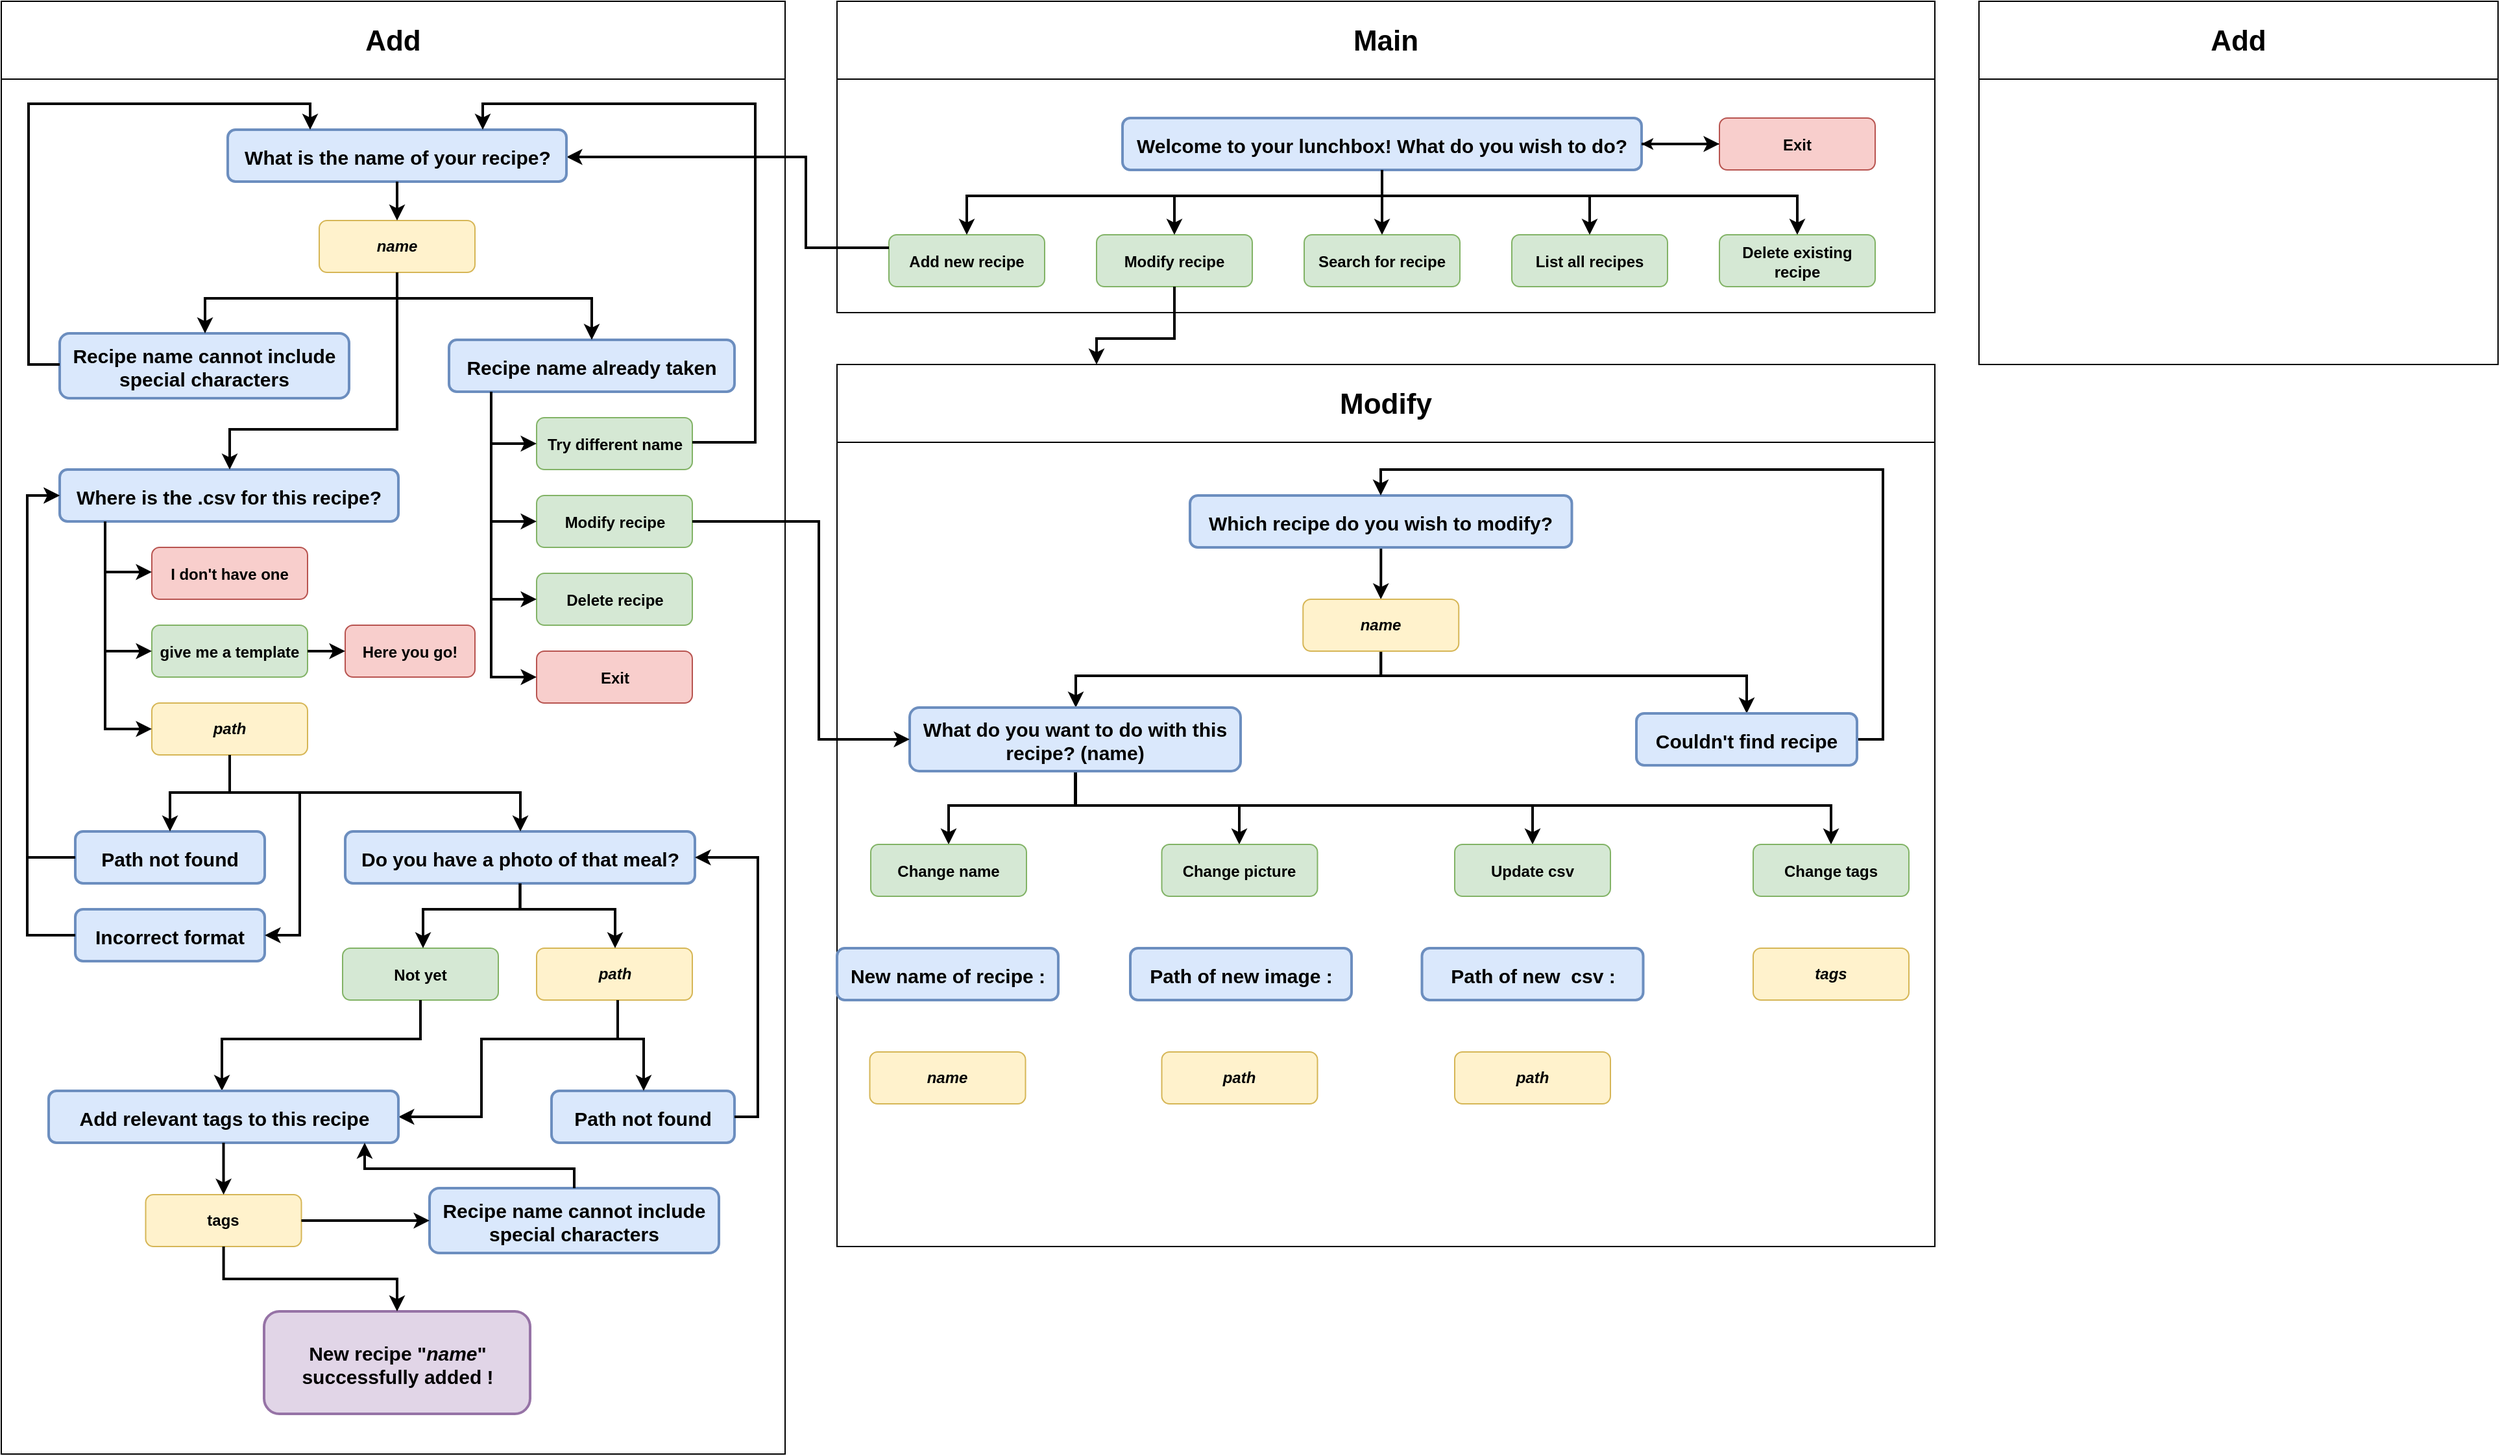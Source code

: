 <mxfile version="24.7.7">
  <diagram id="C5RBs43oDa-KdzZeNtuy" name="Page-1">
    <mxGraphModel dx="3040" dy="1456" grid="1" gridSize="10" guides="1" tooltips="1" connect="1" arrows="1" fold="1" page="1" pageScale="1" pageWidth="827" pageHeight="1169" math="0" shadow="0">
      <root>
        <mxCell id="WIyWlLk6GJQsqaUBKTNV-0" />
        <mxCell id="WIyWlLk6GJQsqaUBKTNV-1" parent="WIyWlLk6GJQsqaUBKTNV-0" />
        <mxCell id="BRY9QioQyw7Z8n5FK-pE-42" value="" style="rounded=0;whiteSpace=wrap;html=1;" vertex="1" parent="WIyWlLk6GJQsqaUBKTNV-1">
          <mxGeometry x="-6" y="40" width="846" height="240" as="geometry" />
        </mxCell>
        <mxCell id="BRY9QioQyw7Z8n5FK-pE-27" value="Welcome to your lunchbox! What do you wish to do?" style="text;html=1;align=center;verticalAlign=middle;whiteSpace=wrap;rounded=1;fontStyle=1;fontSize=15;strokeColor=#6c8ebf;strokeWidth=2;fillColor=#dae8fc;spacingTop=2;" vertex="1" parent="WIyWlLk6GJQsqaUBKTNV-1">
          <mxGeometry x="214" y="130" width="400" height="40" as="geometry" />
        </mxCell>
        <mxCell id="BRY9QioQyw7Z8n5FK-pE-28" value="Add new recipe" style="text;html=1;align=center;verticalAlign=middle;whiteSpace=wrap;rounded=1;fillColor=#d5e8d4;strokeColor=#82b366;spacingTop=2;fontStyle=1" vertex="1" parent="WIyWlLk6GJQsqaUBKTNV-1">
          <mxGeometry x="34" y="220" width="120" height="40" as="geometry" />
        </mxCell>
        <mxCell id="BRY9QioQyw7Z8n5FK-pE-29" value="Modify recipe" style="text;html=1;align=center;verticalAlign=middle;whiteSpace=wrap;rounded=1;fillColor=#d5e8d4;strokeColor=#82b366;spacingTop=2;fontStyle=1" vertex="1" parent="WIyWlLk6GJQsqaUBKTNV-1">
          <mxGeometry x="194" y="220" width="120" height="40" as="geometry" />
        </mxCell>
        <mxCell id="BRY9QioQyw7Z8n5FK-pE-30" value="Search for recipe" style="text;html=1;align=center;verticalAlign=middle;whiteSpace=wrap;rounded=1;fillColor=#d5e8d4;strokeColor=#82b366;spacingTop=2;fontStyle=1" vertex="1" parent="WIyWlLk6GJQsqaUBKTNV-1">
          <mxGeometry x="354" y="220" width="120" height="40" as="geometry" />
        </mxCell>
        <mxCell id="BRY9QioQyw7Z8n5FK-pE-31" value="List all recipes" style="text;html=1;align=center;verticalAlign=middle;whiteSpace=wrap;rounded=1;fillColor=#d5e8d4;strokeColor=#82b366;spacingTop=2;fontStyle=1" vertex="1" parent="WIyWlLk6GJQsqaUBKTNV-1">
          <mxGeometry x="514" y="220" width="120" height="40" as="geometry" />
        </mxCell>
        <mxCell id="BRY9QioQyw7Z8n5FK-pE-32" value="Delete existing recipe" style="text;html=1;align=center;verticalAlign=middle;whiteSpace=wrap;rounded=1;fillColor=#d5e8d4;strokeColor=#82b366;spacingTop=2;fontStyle=1" vertex="1" parent="WIyWlLk6GJQsqaUBKTNV-1">
          <mxGeometry x="674" y="220" width="120" height="40" as="geometry" />
        </mxCell>
        <mxCell id="BRY9QioQyw7Z8n5FK-pE-95" value="" style="edgeStyle=orthogonalEdgeStyle;rounded=0;orthogonalLoop=1;jettySize=auto;html=1;" edge="1" parent="WIyWlLk6GJQsqaUBKTNV-1" source="BRY9QioQyw7Z8n5FK-pE-33" target="BRY9QioQyw7Z8n5FK-pE-27">
          <mxGeometry relative="1" as="geometry" />
        </mxCell>
        <mxCell id="BRY9QioQyw7Z8n5FK-pE-33" value="Exit" style="text;html=1;align=center;verticalAlign=middle;whiteSpace=wrap;rounded=1;fillColor=#f8cecc;strokeColor=#b85450;spacingTop=2;fontStyle=1" vertex="1" parent="WIyWlLk6GJQsqaUBKTNV-1">
          <mxGeometry x="674" y="130" width="120" height="40" as="geometry" />
        </mxCell>
        <mxCell id="BRY9QioQyw7Z8n5FK-pE-34" value="" style="endArrow=classic;html=1;rounded=0;strokeWidth=2;edgeStyle=orthogonalEdgeStyle;" edge="1" parent="WIyWlLk6GJQsqaUBKTNV-1" source="BRY9QioQyw7Z8n5FK-pE-27" target="BRY9QioQyw7Z8n5FK-pE-28">
          <mxGeometry width="50" height="50" relative="1" as="geometry">
            <mxPoint x="414" y="170" as="sourcePoint" />
            <mxPoint x="234" y="200" as="targetPoint" />
            <Array as="points">
              <mxPoint x="414" y="190" />
              <mxPoint x="94" y="190" />
            </Array>
          </mxGeometry>
        </mxCell>
        <mxCell id="BRY9QioQyw7Z8n5FK-pE-35" value="" style="endArrow=classic;html=1;rounded=0;strokeWidth=2;edgeStyle=orthogonalEdgeStyle;" edge="1" parent="WIyWlLk6GJQsqaUBKTNV-1" source="BRY9QioQyw7Z8n5FK-pE-27" target="BRY9QioQyw7Z8n5FK-pE-29">
          <mxGeometry width="50" height="50" relative="1" as="geometry">
            <mxPoint x="224" y="180" as="sourcePoint" />
            <mxPoint x="134" y="220" as="targetPoint" />
            <Array as="points">
              <mxPoint x="414" y="190" />
              <mxPoint x="254" y="190" />
            </Array>
          </mxGeometry>
        </mxCell>
        <mxCell id="BRY9QioQyw7Z8n5FK-pE-38" value="" style="endArrow=classic;html=1;rounded=0;strokeWidth=2;edgeStyle=orthogonalEdgeStyle;" edge="1" parent="WIyWlLk6GJQsqaUBKTNV-1" source="BRY9QioQyw7Z8n5FK-pE-27" target="BRY9QioQyw7Z8n5FK-pE-30">
          <mxGeometry width="50" height="50" relative="1" as="geometry">
            <mxPoint x="414" y="170" as="sourcePoint" />
            <mxPoint x="264" y="220" as="targetPoint" />
          </mxGeometry>
        </mxCell>
        <mxCell id="BRY9QioQyw7Z8n5FK-pE-39" value="" style="endArrow=classic;html=1;rounded=0;strokeWidth=2;edgeStyle=orthogonalEdgeStyle;" edge="1" parent="WIyWlLk6GJQsqaUBKTNV-1" source="BRY9QioQyw7Z8n5FK-pE-27" target="BRY9QioQyw7Z8n5FK-pE-31">
          <mxGeometry width="50" height="50" relative="1" as="geometry">
            <mxPoint x="414" y="170" as="sourcePoint" />
            <mxPoint x="424" y="220" as="targetPoint" />
            <Array as="points">
              <mxPoint x="414" y="190" />
              <mxPoint x="574" y="190" />
            </Array>
          </mxGeometry>
        </mxCell>
        <mxCell id="BRY9QioQyw7Z8n5FK-pE-40" value="" style="endArrow=classic;html=1;rounded=0;strokeWidth=2;edgeStyle=orthogonalEdgeStyle;" edge="1" parent="WIyWlLk6GJQsqaUBKTNV-1" source="BRY9QioQyw7Z8n5FK-pE-27" target="BRY9QioQyw7Z8n5FK-pE-32">
          <mxGeometry width="50" height="50" relative="1" as="geometry">
            <mxPoint x="424" y="180" as="sourcePoint" />
            <mxPoint x="584" y="220" as="targetPoint" />
            <Array as="points">
              <mxPoint x="414" y="190" />
              <mxPoint x="734" y="190" />
            </Array>
          </mxGeometry>
        </mxCell>
        <mxCell id="BRY9QioQyw7Z8n5FK-pE-41" value="" style="endArrow=classic;html=1;rounded=0;strokeWidth=2;edgeStyle=orthogonalEdgeStyle;" edge="1" parent="WIyWlLk6GJQsqaUBKTNV-1" source="BRY9QioQyw7Z8n5FK-pE-27" target="BRY9QioQyw7Z8n5FK-pE-33">
          <mxGeometry width="50" height="50" relative="1" as="geometry">
            <mxPoint x="424" y="180" as="sourcePoint" />
            <mxPoint x="744" y="220" as="targetPoint" />
          </mxGeometry>
        </mxCell>
        <mxCell id="BRY9QioQyw7Z8n5FK-pE-43" value="&lt;b style=&quot;font-size: 22px;&quot;&gt;Main&lt;/b&gt;" style="text;html=1;align=center;verticalAlign=middle;whiteSpace=wrap;rounded=0;strokeColor=default;fontSize=22;spacingTop=2;" vertex="1" parent="WIyWlLk6GJQsqaUBKTNV-1">
          <mxGeometry x="-6" y="40" width="846" height="60" as="geometry" />
        </mxCell>
        <mxCell id="BRY9QioQyw7Z8n5FK-pE-44" value="" style="rounded=0;whiteSpace=wrap;html=1;" vertex="1" parent="WIyWlLk6GJQsqaUBKTNV-1">
          <mxGeometry x="-650" y="40" width="604" height="1120" as="geometry" />
        </mxCell>
        <mxCell id="BRY9QioQyw7Z8n5FK-pE-45" value="&lt;div&gt;Add&lt;/div&gt;" style="text;html=1;align=center;verticalAlign=middle;whiteSpace=wrap;rounded=0;fontSize=22;fontStyle=1;strokeColor=default;spacingTop=2;" vertex="1" parent="WIyWlLk6GJQsqaUBKTNV-1">
          <mxGeometry x="-650" y="40" width="604" height="60" as="geometry" />
        </mxCell>
        <mxCell id="BRY9QioQyw7Z8n5FK-pE-46" value="" style="endArrow=classic;html=1;rounded=0;strokeWidth=2;edgeStyle=orthogonalEdgeStyle;endFill=1;" edge="1" parent="WIyWlLk6GJQsqaUBKTNV-1" source="BRY9QioQyw7Z8n5FK-pE-28" target="BRY9QioQyw7Z8n5FK-pE-58">
          <mxGeometry width="50" height="50" relative="1" as="geometry">
            <mxPoint x="94" y="240" as="sourcePoint" />
            <mxPoint x="144" y="190" as="targetPoint" />
            <Array as="points">
              <mxPoint x="-30" y="230" />
              <mxPoint x="-30" y="160" />
            </Array>
          </mxGeometry>
        </mxCell>
        <mxCell id="BRY9QioQyw7Z8n5FK-pE-47" value="" style="rounded=0;whiteSpace=wrap;html=1;" vertex="1" parent="WIyWlLk6GJQsqaUBKTNV-1">
          <mxGeometry x="-6" y="320" width="846" height="680" as="geometry" />
        </mxCell>
        <mxCell id="BRY9QioQyw7Z8n5FK-pE-48" value="Modify" style="text;html=1;align=center;verticalAlign=middle;whiteSpace=wrap;rounded=0;fontSize=22;fontStyle=1;strokeColor=default;spacingTop=2;" vertex="1" parent="WIyWlLk6GJQsqaUBKTNV-1">
          <mxGeometry x="-6" y="320" width="846" height="60" as="geometry" />
        </mxCell>
        <mxCell id="BRY9QioQyw7Z8n5FK-pE-51" value="" style="rounded=0;whiteSpace=wrap;html=1;" vertex="1" parent="WIyWlLk6GJQsqaUBKTNV-1">
          <mxGeometry x="874" y="40" width="400" height="280" as="geometry" />
        </mxCell>
        <mxCell id="BRY9QioQyw7Z8n5FK-pE-52" value="&lt;div&gt;Add&lt;/div&gt;" style="text;html=1;align=center;verticalAlign=middle;whiteSpace=wrap;rounded=0;fontSize=22;fontStyle=1;strokeColor=default;spacingTop=2;" vertex="1" parent="WIyWlLk6GJQsqaUBKTNV-1">
          <mxGeometry x="874" y="40" width="400" height="60" as="geometry" />
        </mxCell>
        <mxCell id="BRY9QioQyw7Z8n5FK-pE-53" value="" style="endArrow=classic;html=1;rounded=0;strokeWidth=2;edgeStyle=orthogonalEdgeStyle;" edge="1" parent="WIyWlLk6GJQsqaUBKTNV-1" source="BRY9QioQyw7Z8n5FK-pE-29" target="BRY9QioQyw7Z8n5FK-pE-48">
          <mxGeometry width="50" height="50" relative="1" as="geometry">
            <mxPoint x="104" y="260" as="sourcePoint" />
            <mxPoint x="-236" y="330" as="targetPoint" />
            <Array as="points">
              <mxPoint x="254" y="300" />
              <mxPoint x="194" y="300" />
            </Array>
          </mxGeometry>
        </mxCell>
        <mxCell id="BRY9QioQyw7Z8n5FK-pE-58" value="What is the name of your recipe?" style="text;html=1;align=center;verticalAlign=middle;whiteSpace=wrap;rounded=1;fontStyle=1;fontSize=15;strokeColor=#6c8ebf;strokeWidth=2;fillColor=#dae8fc;spacingTop=2;" vertex="1" parent="WIyWlLk6GJQsqaUBKTNV-1">
          <mxGeometry x="-475.5" y="139" width="261" height="40" as="geometry" />
        </mxCell>
        <mxCell id="BRY9QioQyw7Z8n5FK-pE-61" value="Recipe name cannot include special characters" style="text;html=1;align=center;verticalAlign=middle;whiteSpace=wrap;rounded=1;fontStyle=1;fontSize=15;strokeColor=#6c8ebf;strokeWidth=2;fillColor=#dae8fc;spacingTop=2;" vertex="1" parent="WIyWlLk6GJQsqaUBKTNV-1">
          <mxGeometry x="-605" y="296" width="223" height="50" as="geometry" />
        </mxCell>
        <mxCell id="BRY9QioQyw7Z8n5FK-pE-62" value="&lt;div&gt;Recipe name already taken&lt;/div&gt;" style="text;html=1;align=center;verticalAlign=middle;whiteSpace=wrap;rounded=1;fontStyle=1;fontSize=15;strokeColor=#6c8ebf;strokeWidth=2;fillColor=#dae8fc;spacingTop=2;" vertex="1" parent="WIyWlLk6GJQsqaUBKTNV-1">
          <mxGeometry x="-305" y="301" width="220" height="40" as="geometry" />
        </mxCell>
        <mxCell id="BRY9QioQyw7Z8n5FK-pE-64" value="" style="endArrow=classic;html=1;rounded=0;entryX=0.5;entryY=0;entryDx=0;entryDy=0;strokeWidth=2;edgeStyle=orthogonalEdgeStyle;" edge="1" parent="WIyWlLk6GJQsqaUBKTNV-1" source="BRY9QioQyw7Z8n5FK-pE-85" target="BRY9QioQyw7Z8n5FK-pE-62">
          <mxGeometry width="50" height="50" relative="1" as="geometry">
            <mxPoint x="-567" y="219" as="sourcePoint" />
            <mxPoint x="-517" y="169" as="targetPoint" />
            <Array as="points">
              <mxPoint x="-345" y="269" />
              <mxPoint x="-195" y="269" />
            </Array>
          </mxGeometry>
        </mxCell>
        <mxCell id="BRY9QioQyw7Z8n5FK-pE-65" value="" style="endArrow=classic;html=1;rounded=0;strokeWidth=2;edgeStyle=orthogonalEdgeStyle;" edge="1" parent="WIyWlLk6GJQsqaUBKTNV-1" source="BRY9QioQyw7Z8n5FK-pE-85" target="BRY9QioQyw7Z8n5FK-pE-61">
          <mxGeometry width="50" height="50" relative="1" as="geometry">
            <mxPoint x="-270" y="199" as="sourcePoint" />
            <mxPoint x="-189" y="229" as="targetPoint" />
            <Array as="points">
              <mxPoint x="-345" y="269" />
              <mxPoint x="-493" y="269" />
            </Array>
          </mxGeometry>
        </mxCell>
        <mxCell id="BRY9QioQyw7Z8n5FK-pE-68" value="Try different name" style="text;html=1;align=center;verticalAlign=middle;whiteSpace=wrap;rounded=1;fillColor=#d5e8d4;strokeColor=#82b366;spacingTop=2;fontStyle=1" vertex="1" parent="WIyWlLk6GJQsqaUBKTNV-1">
          <mxGeometry x="-237.5" y="361" width="120" height="40" as="geometry" />
        </mxCell>
        <mxCell id="BRY9QioQyw7Z8n5FK-pE-69" value="Modify recipe" style="text;html=1;align=center;verticalAlign=middle;whiteSpace=wrap;rounded=1;fillColor=#d5e8d4;strokeColor=#82b366;spacingTop=2;fontStyle=1" vertex="1" parent="WIyWlLk6GJQsqaUBKTNV-1">
          <mxGeometry x="-237.5" y="421" width="120" height="40" as="geometry" />
        </mxCell>
        <mxCell id="BRY9QioQyw7Z8n5FK-pE-70" value="Delete recipe" style="text;html=1;align=center;verticalAlign=middle;whiteSpace=wrap;rounded=1;fillColor=#d5e8d4;strokeColor=#82b366;spacingTop=2;fontStyle=1" vertex="1" parent="WIyWlLk6GJQsqaUBKTNV-1">
          <mxGeometry x="-237.5" y="481" width="120" height="40" as="geometry" />
        </mxCell>
        <mxCell id="BRY9QioQyw7Z8n5FK-pE-71" value="&lt;div&gt;Exit&lt;/div&gt;" style="text;html=1;align=center;verticalAlign=middle;whiteSpace=wrap;rounded=1;fillColor=#f8cecc;strokeColor=#b85450;spacingTop=2;fontStyle=1" vertex="1" parent="WIyWlLk6GJQsqaUBKTNV-1">
          <mxGeometry x="-237.5" y="541" width="120" height="40" as="geometry" />
        </mxCell>
        <mxCell id="BRY9QioQyw7Z8n5FK-pE-72" value="" style="endArrow=classic;html=1;rounded=0;exitX=0.25;exitY=1;exitDx=0;exitDy=0;strokeWidth=2;edgeStyle=elbowEdgeStyle;entryX=0;entryY=0.5;entryDx=0;entryDy=0;" edge="1" parent="WIyWlLk6GJQsqaUBKTNV-1" target="BRY9QioQyw7Z8n5FK-pE-68">
          <mxGeometry width="50" height="50" relative="1" as="geometry">
            <mxPoint x="-272.5" y="341" as="sourcePoint" />
            <mxPoint x="-427.5" y="461" as="targetPoint" />
            <Array as="points">
              <mxPoint x="-272.5" y="361" />
            </Array>
          </mxGeometry>
        </mxCell>
        <mxCell id="BRY9QioQyw7Z8n5FK-pE-73" value="" style="endArrow=classic;html=1;rounded=0;strokeWidth=2;edgeStyle=elbowEdgeStyle;" edge="1" parent="WIyWlLk6GJQsqaUBKTNV-1" source="BRY9QioQyw7Z8n5FK-pE-62" target="BRY9QioQyw7Z8n5FK-pE-69">
          <mxGeometry width="50" height="50" relative="1" as="geometry">
            <mxPoint x="-272.5" y="381" as="sourcePoint" />
            <mxPoint x="-237.5" y="421" as="targetPoint" />
            <Array as="points">
              <mxPoint x="-272.5" y="401" />
            </Array>
          </mxGeometry>
        </mxCell>
        <mxCell id="BRY9QioQyw7Z8n5FK-pE-74" value="" style="endArrow=classic;html=1;rounded=0;strokeWidth=2;edgeStyle=elbowEdgeStyle;" edge="1" parent="WIyWlLk6GJQsqaUBKTNV-1" source="BRY9QioQyw7Z8n5FK-pE-62" target="BRY9QioQyw7Z8n5FK-pE-70">
          <mxGeometry width="50" height="50" relative="1" as="geometry">
            <mxPoint x="-272.5" y="441" as="sourcePoint" />
            <mxPoint x="-237.5" y="501" as="targetPoint" />
            <Array as="points">
              <mxPoint x="-272.5" y="461" />
            </Array>
          </mxGeometry>
        </mxCell>
        <mxCell id="BRY9QioQyw7Z8n5FK-pE-76" value="" style="endArrow=classic;html=1;rounded=0;strokeWidth=2;edgeStyle=elbowEdgeStyle;" edge="1" parent="WIyWlLk6GJQsqaUBKTNV-1" source="BRY9QioQyw7Z8n5FK-pE-62" target="BRY9QioQyw7Z8n5FK-pE-71">
          <mxGeometry width="50" height="50" relative="1" as="geometry">
            <mxPoint x="-272.5" y="501" as="sourcePoint" />
            <mxPoint x="-237.5" y="561" as="targetPoint" />
            <Array as="points">
              <mxPoint x="-272.5" y="521" />
            </Array>
          </mxGeometry>
        </mxCell>
        <mxCell id="BRY9QioQyw7Z8n5FK-pE-78" value="" style="endArrow=classic;html=1;rounded=0;strokeWidth=2;edgeStyle=orthogonalEdgeStyle;" edge="1" parent="WIyWlLk6GJQsqaUBKTNV-1" source="BRY9QioQyw7Z8n5FK-pE-68" target="BRY9QioQyw7Z8n5FK-pE-58">
          <mxGeometry width="50" height="50" relative="1" as="geometry">
            <mxPoint x="-99" y="289" as="sourcePoint" />
            <mxPoint x="-279" y="129" as="targetPoint" />
            <Array as="points">
              <mxPoint x="-69" y="380" />
              <mxPoint x="-69" y="119" />
              <mxPoint x="-279" y="119" />
            </Array>
          </mxGeometry>
        </mxCell>
        <mxCell id="BRY9QioQyw7Z8n5FK-pE-79" value="" style="endArrow=classic;html=1;rounded=0;strokeWidth=2;edgeStyle=orthogonalEdgeStyle;" edge="1" parent="WIyWlLk6GJQsqaUBKTNV-1" source="BRY9QioQyw7Z8n5FK-pE-61" target="BRY9QioQyw7Z8n5FK-pE-58">
          <mxGeometry width="50" height="50" relative="1" as="geometry">
            <mxPoint x="-232" y="289" as="sourcePoint" />
            <mxPoint x="-412" y="129" as="targetPoint" />
            <Array as="points">
              <mxPoint x="-629" y="320" />
              <mxPoint x="-629" y="119" />
              <mxPoint x="-412" y="119" />
            </Array>
          </mxGeometry>
        </mxCell>
        <mxCell id="BRY9QioQyw7Z8n5FK-pE-80" value="Where is the .csv for this recipe?" style="text;html=1;align=center;verticalAlign=middle;whiteSpace=wrap;rounded=1;fontStyle=1;fontSize=15;strokeColor=#6c8ebf;strokeWidth=2;fillColor=#dae8fc;spacingTop=2;" vertex="1" parent="WIyWlLk6GJQsqaUBKTNV-1">
          <mxGeometry x="-605" y="401" width="261" height="40" as="geometry" />
        </mxCell>
        <mxCell id="BRY9QioQyw7Z8n5FK-pE-82" value="I don&#39;t have one" style="text;html=1;align=center;verticalAlign=middle;whiteSpace=wrap;rounded=1;fillColor=#f8cecc;strokeColor=#b85450;spacingTop=2;fontStyle=1" vertex="1" parent="WIyWlLk6GJQsqaUBKTNV-1">
          <mxGeometry x="-534" y="461" width="120" height="40" as="geometry" />
        </mxCell>
        <mxCell id="BRY9QioQyw7Z8n5FK-pE-83" value="give me a template" style="text;html=1;align=center;verticalAlign=middle;whiteSpace=wrap;rounded=1;fillColor=#d5e8d4;strokeColor=#82b366;spacingTop=2;fontStyle=1" vertex="1" parent="WIyWlLk6GJQsqaUBKTNV-1">
          <mxGeometry x="-534" y="521" width="120" height="40" as="geometry" />
        </mxCell>
        <mxCell id="BRY9QioQyw7Z8n5FK-pE-84" value="&lt;i&gt;path&lt;/i&gt;" style="text;html=1;align=center;verticalAlign=middle;whiteSpace=wrap;rounded=1;fillColor=#fff2cc;strokeColor=#d6b656;spacingTop=0;fontStyle=1" vertex="1" parent="WIyWlLk6GJQsqaUBKTNV-1">
          <mxGeometry x="-534" y="581" width="120" height="40" as="geometry" />
        </mxCell>
        <mxCell id="BRY9QioQyw7Z8n5FK-pE-85" value="&lt;div&gt;&lt;i&gt;name&lt;/i&gt;&lt;/div&gt;" style="text;html=1;align=center;verticalAlign=middle;whiteSpace=wrap;rounded=1;fillColor=#fff2cc;strokeColor=#d6b656;spacingTop=0;fontStyle=1" vertex="1" parent="WIyWlLk6GJQsqaUBKTNV-1">
          <mxGeometry x="-405" y="209" width="120" height="40" as="geometry" />
        </mxCell>
        <mxCell id="BRY9QioQyw7Z8n5FK-pE-86" value="" style="endArrow=classic;html=1;rounded=0;strokeWidth=2;edgeStyle=orthogonalEdgeStyle;" edge="1" parent="WIyWlLk6GJQsqaUBKTNV-1" source="BRY9QioQyw7Z8n5FK-pE-58" target="BRY9QioQyw7Z8n5FK-pE-85">
          <mxGeometry width="50" height="50" relative="1" as="geometry">
            <mxPoint x="-419" y="59" as="sourcePoint" />
            <mxPoint x="-369" y="9" as="targetPoint" />
          </mxGeometry>
        </mxCell>
        <mxCell id="BRY9QioQyw7Z8n5FK-pE-88" value="" style="endArrow=classic;html=1;rounded=0;strokeWidth=2;edgeStyle=elbowEdgeStyle;" edge="1" parent="WIyWlLk6GJQsqaUBKTNV-1" source="BRY9QioQyw7Z8n5FK-pE-80" target="BRY9QioQyw7Z8n5FK-pE-82">
          <mxGeometry width="50" height="50" relative="1" as="geometry">
            <mxPoint x="-552" y="441" as="sourcePoint" />
            <mxPoint x="-517" y="481" as="targetPoint" />
            <Array as="points">
              <mxPoint x="-570" y="480" />
            </Array>
          </mxGeometry>
        </mxCell>
        <mxCell id="BRY9QioQyw7Z8n5FK-pE-89" value="" style="endArrow=classic;html=1;rounded=0;strokeWidth=2;edgeStyle=elbowEdgeStyle;" edge="1" parent="WIyWlLk6GJQsqaUBKTNV-1" source="BRY9QioQyw7Z8n5FK-pE-80" target="BRY9QioQyw7Z8n5FK-pE-83">
          <mxGeometry width="50" height="50" relative="1" as="geometry">
            <mxPoint x="-552" y="481" as="sourcePoint" />
            <mxPoint x="-517" y="541" as="targetPoint" />
            <Array as="points">
              <mxPoint x="-570" y="541" />
            </Array>
          </mxGeometry>
        </mxCell>
        <mxCell id="BRY9QioQyw7Z8n5FK-pE-90" value="" style="endArrow=classic;html=1;rounded=0;strokeWidth=2;edgeStyle=elbowEdgeStyle;" edge="1" parent="WIyWlLk6GJQsqaUBKTNV-1" source="BRY9QioQyw7Z8n5FK-pE-80" target="BRY9QioQyw7Z8n5FK-pE-84">
          <mxGeometry width="50" height="50" relative="1" as="geometry">
            <mxPoint x="-561" y="541" as="sourcePoint" />
            <mxPoint x="-526" y="601" as="targetPoint" />
            <Array as="points">
              <mxPoint x="-570" y="601" />
            </Array>
          </mxGeometry>
        </mxCell>
        <mxCell id="BRY9QioQyw7Z8n5FK-pE-91" value="Path not found" style="text;html=1;align=center;verticalAlign=middle;whiteSpace=wrap;rounded=1;fontStyle=1;fontSize=15;strokeColor=#6c8ebf;strokeWidth=2;fillColor=#dae8fc;spacingTop=2;" vertex="1" parent="WIyWlLk6GJQsqaUBKTNV-1">
          <mxGeometry x="-593" y="680" width="146" height="40" as="geometry" />
        </mxCell>
        <mxCell id="BRY9QioQyw7Z8n5FK-pE-92" value="Here you go!" style="text;html=1;align=center;verticalAlign=middle;whiteSpace=wrap;rounded=1;fillColor=#f8cecc;strokeColor=#b85450;spacingTop=2;fontStyle=1" vertex="1" parent="WIyWlLk6GJQsqaUBKTNV-1">
          <mxGeometry x="-385" y="521" width="100" height="40" as="geometry" />
        </mxCell>
        <mxCell id="BRY9QioQyw7Z8n5FK-pE-93" value="" style="endArrow=classic;html=1;rounded=0;strokeWidth=2;" edge="1" parent="WIyWlLk6GJQsqaUBKTNV-1" source="BRY9QioQyw7Z8n5FK-pE-83" target="BRY9QioQyw7Z8n5FK-pE-92">
          <mxGeometry width="50" height="50" relative="1" as="geometry">
            <mxPoint x="-387" y="531" as="sourcePoint" />
            <mxPoint x="-337" y="481" as="targetPoint" />
          </mxGeometry>
        </mxCell>
        <mxCell id="BRY9QioQyw7Z8n5FK-pE-96" value="" style="endArrow=classic;html=1;rounded=0;strokeWidth=2;edgeStyle=orthogonalEdgeStyle;" edge="1" parent="WIyWlLk6GJQsqaUBKTNV-1" source="BRY9QioQyw7Z8n5FK-pE-84" target="BRY9QioQyw7Z8n5FK-pE-91">
          <mxGeometry width="50" height="50" relative="1" as="geometry">
            <mxPoint x="-707" y="681" as="sourcePoint" />
            <mxPoint x="-657" y="631" as="targetPoint" />
            <Array as="points">
              <mxPoint x="-474" y="650" />
              <mxPoint x="-520" y="650" />
            </Array>
          </mxGeometry>
        </mxCell>
        <mxCell id="BRY9QioQyw7Z8n5FK-pE-97" value="" style="endArrow=classic;html=1;rounded=0;strokeWidth=2;edgeStyle=orthogonalEdgeStyle;" edge="1" parent="WIyWlLk6GJQsqaUBKTNV-1" source="BRY9QioQyw7Z8n5FK-pE-85" target="BRY9QioQyw7Z8n5FK-pE-80">
          <mxGeometry width="50" height="50" relative="1" as="geometry">
            <mxPoint x="-347" y="249" as="sourcePoint" />
            <mxPoint x="-317" y="299" as="targetPoint" />
            <Array as="points">
              <mxPoint x="-345" y="370" />
              <mxPoint x="-474" y="370" />
            </Array>
          </mxGeometry>
        </mxCell>
        <mxCell id="BRY9QioQyw7Z8n5FK-pE-98" value="Do you have a photo of that meal?" style="text;html=1;align=center;verticalAlign=middle;whiteSpace=wrap;rounded=1;fontStyle=1;fontSize=15;strokeColor=#6c8ebf;strokeWidth=2;fillColor=#dae8fc;spacingTop=2;" vertex="1" parent="WIyWlLk6GJQsqaUBKTNV-1">
          <mxGeometry x="-385" y="680" width="269.5" height="40" as="geometry" />
        </mxCell>
        <mxCell id="BRY9QioQyw7Z8n5FK-pE-101" value="&lt;i&gt;path&lt;/i&gt;" style="text;html=1;align=center;verticalAlign=middle;whiteSpace=wrap;rounded=1;fillColor=#fff2cc;strokeColor=#d6b656;spacingTop=0;fontStyle=1" vertex="1" parent="WIyWlLk6GJQsqaUBKTNV-1">
          <mxGeometry x="-237.5" y="770" width="120" height="40" as="geometry" />
        </mxCell>
        <mxCell id="BRY9QioQyw7Z8n5FK-pE-102" value="Not yet" style="text;html=1;align=center;verticalAlign=middle;whiteSpace=wrap;rounded=1;fillColor=#d5e8d4;strokeColor=#82b366;spacingTop=2;fontStyle=1" vertex="1" parent="WIyWlLk6GJQsqaUBKTNV-1">
          <mxGeometry x="-387" y="770" width="120" height="40" as="geometry" />
        </mxCell>
        <mxCell id="BRY9QioQyw7Z8n5FK-pE-103" value="Path not found" style="text;html=1;align=center;verticalAlign=middle;whiteSpace=wrap;rounded=1;fontStyle=1;fontSize=15;strokeColor=#6c8ebf;strokeWidth=2;fillColor=#dae8fc;spacingTop=2;" vertex="1" parent="WIyWlLk6GJQsqaUBKTNV-1">
          <mxGeometry x="-226" y="880" width="141" height="40" as="geometry" />
        </mxCell>
        <mxCell id="BRY9QioQyw7Z8n5FK-pE-105" value="" style="endArrow=classic;html=1;rounded=0;strokeWidth=2;edgeStyle=orthogonalEdgeStyle;" edge="1" parent="WIyWlLk6GJQsqaUBKTNV-1" source="BRY9QioQyw7Z8n5FK-pE-91" target="BRY9QioQyw7Z8n5FK-pE-80">
          <mxGeometry width="50" height="50" relative="1" as="geometry">
            <mxPoint x="-737" y="721" as="sourcePoint" />
            <mxPoint x="-687" y="671" as="targetPoint" />
            <Array as="points">
              <mxPoint x="-630" y="700" />
              <mxPoint x="-630" y="421" />
            </Array>
          </mxGeometry>
        </mxCell>
        <mxCell id="BRY9QioQyw7Z8n5FK-pE-108" value="" style="endArrow=classic;html=1;rounded=0;strokeWidth=2;edgeStyle=orthogonalEdgeStyle;" edge="1" parent="WIyWlLk6GJQsqaUBKTNV-1" source="BRY9QioQyw7Z8n5FK-pE-84" target="BRY9QioQyw7Z8n5FK-pE-98">
          <mxGeometry width="50" height="50" relative="1" as="geometry">
            <mxPoint x="-455" y="611" as="sourcePoint" />
            <mxPoint x="-510" y="651" as="targetPoint" />
            <Array as="points">
              <mxPoint x="-474" y="650" />
              <mxPoint x="-250" y="650" />
            </Array>
          </mxGeometry>
        </mxCell>
        <mxCell id="BRY9QioQyw7Z8n5FK-pE-109" value="" style="endArrow=classic;html=1;rounded=0;strokeWidth=2;edgeStyle=orthogonalEdgeStyle;" edge="1" parent="WIyWlLk6GJQsqaUBKTNV-1" source="BRY9QioQyw7Z8n5FK-pE-98" target="BRY9QioQyw7Z8n5FK-pE-101">
          <mxGeometry width="50" height="50" relative="1" as="geometry">
            <mxPoint x="-300.03" y="730" as="sourcePoint" />
            <mxPoint x="-85.03" y="770" as="targetPoint" />
            <Array as="points">
              <mxPoint x="-250" y="740" />
              <mxPoint x="-177" y="740" />
            </Array>
          </mxGeometry>
        </mxCell>
        <mxCell id="BRY9QioQyw7Z8n5FK-pE-110" value="" style="endArrow=classic;html=1;rounded=0;strokeWidth=2;edgeStyle=orthogonalEdgeStyle;" edge="1" parent="WIyWlLk6GJQsqaUBKTNV-1" source="BRY9QioQyw7Z8n5FK-pE-98" target="BRY9QioQyw7Z8n5FK-pE-102">
          <mxGeometry width="50" height="50" relative="1" as="geometry">
            <mxPoint x="-240" y="730" as="sourcePoint" />
            <mxPoint x="-307" y="780" as="targetPoint" />
            <Array as="points">
              <mxPoint x="-250" y="740" />
              <mxPoint x="-325" y="740" />
            </Array>
          </mxGeometry>
        </mxCell>
        <mxCell id="BRY9QioQyw7Z8n5FK-pE-111" value="New recipe &quot;&lt;i&gt;name&lt;/i&gt;&quot; successfully added !" style="text;html=1;align=center;verticalAlign=middle;whiteSpace=wrap;rounded=1;fontStyle=1;fontSize=15;strokeColor=#9673a6;strokeWidth=2;fillColor=#e1d5e7;spacingTop=2;" vertex="1" parent="WIyWlLk6GJQsqaUBKTNV-1">
          <mxGeometry x="-447.5" y="1050" width="205" height="79" as="geometry" />
        </mxCell>
        <mxCell id="BRY9QioQyw7Z8n5FK-pE-116" value="" style="endArrow=classic;html=1;rounded=0;strokeWidth=2;edgeStyle=orthogonalEdgeStyle;" edge="1" parent="WIyWlLk6GJQsqaUBKTNV-1" source="BRY9QioQyw7Z8n5FK-pE-102" target="BRY9QioQyw7Z8n5FK-pE-133">
          <mxGeometry width="50" height="50" relative="1" as="geometry">
            <mxPoint x="-385" y="761" as="sourcePoint" />
            <mxPoint x="-507" y="880" as="targetPoint" />
            <Array as="points">
              <mxPoint x="-327" y="840" />
              <mxPoint x="-480" y="840" />
            </Array>
          </mxGeometry>
        </mxCell>
        <mxCell id="BRY9QioQyw7Z8n5FK-pE-117" value="" style="endArrow=classic;html=1;rounded=0;strokeWidth=2;edgeStyle=orthogonalEdgeStyle;" edge="1" parent="WIyWlLk6GJQsqaUBKTNV-1" source="BRY9QioQyw7Z8n5FK-pE-101" target="BRY9QioQyw7Z8n5FK-pE-133">
          <mxGeometry width="50" height="50" relative="1" as="geometry">
            <mxPoint x="-717" y="840" as="sourcePoint" />
            <mxPoint x="-405" y="910" as="targetPoint" />
            <Array as="points">
              <mxPoint x="-175" y="840" />
              <mxPoint x="-280" y="840" />
              <mxPoint x="-280" y="900" />
            </Array>
          </mxGeometry>
        </mxCell>
        <mxCell id="BRY9QioQyw7Z8n5FK-pE-118" value="" style="endArrow=classic;html=1;rounded=0;edgeStyle=orthogonalEdgeStyle;strokeWidth=2;" edge="1" parent="WIyWlLk6GJQsqaUBKTNV-1" source="BRY9QioQyw7Z8n5FK-pE-101" target="BRY9QioQyw7Z8n5FK-pE-103">
          <mxGeometry width="50" height="50" relative="1" as="geometry">
            <mxPoint x="-287" y="970" as="sourcePoint" />
            <mxPoint x="-237" y="920" as="targetPoint" />
            <Array as="points">
              <mxPoint x="-175" y="840" />
              <mxPoint x="-155" y="840" />
            </Array>
          </mxGeometry>
        </mxCell>
        <mxCell id="BRY9QioQyw7Z8n5FK-pE-119" value="" style="endArrow=classic;html=1;rounded=0;edgeStyle=orthogonalEdgeStyle;strokeWidth=2;" edge="1" parent="WIyWlLk6GJQsqaUBKTNV-1" source="BRY9QioQyw7Z8n5FK-pE-103" target="BRY9QioQyw7Z8n5FK-pE-98">
          <mxGeometry width="50" height="50" relative="1" as="geometry">
            <mxPoint x="-497" y="930" as="sourcePoint" />
            <mxPoint x="-447" y="880" as="targetPoint" />
            <Array as="points">
              <mxPoint x="-67" y="900" />
              <mxPoint x="-67" y="700" />
            </Array>
          </mxGeometry>
        </mxCell>
        <mxCell id="BRY9QioQyw7Z8n5FK-pE-175" style="edgeStyle=orthogonalEdgeStyle;rounded=0;orthogonalLoop=1;jettySize=auto;html=1;strokeWidth=2;" edge="1" parent="WIyWlLk6GJQsqaUBKTNV-1" source="BRY9QioQyw7Z8n5FK-pE-125" target="BRY9QioQyw7Z8n5FK-pE-126">
          <mxGeometry relative="1" as="geometry" />
        </mxCell>
        <mxCell id="BRY9QioQyw7Z8n5FK-pE-125" value="Which recipe do you wish to modify?" style="text;html=1;align=center;verticalAlign=middle;whiteSpace=wrap;rounded=1;fontStyle=1;fontSize=15;strokeColor=#6c8ebf;strokeWidth=2;fillColor=#dae8fc;spacingTop=2;" vertex="1" parent="WIyWlLk6GJQsqaUBKTNV-1">
          <mxGeometry x="266" y="421" width="294.25" height="40" as="geometry" />
        </mxCell>
        <mxCell id="BRY9QioQyw7Z8n5FK-pE-176" style="edgeStyle=orthogonalEdgeStyle;rounded=0;orthogonalLoop=1;jettySize=auto;html=1;strokeWidth=2;" edge="1" parent="WIyWlLk6GJQsqaUBKTNV-1" source="BRY9QioQyw7Z8n5FK-pE-126" target="BRY9QioQyw7Z8n5FK-pE-128">
          <mxGeometry relative="1" as="geometry">
            <Array as="points">
              <mxPoint x="413" y="560" />
              <mxPoint x="178" y="560" />
            </Array>
          </mxGeometry>
        </mxCell>
        <mxCell id="BRY9QioQyw7Z8n5FK-pE-177" style="edgeStyle=orthogonalEdgeStyle;rounded=0;orthogonalLoop=1;jettySize=auto;html=1;strokeWidth=2;" edge="1" parent="WIyWlLk6GJQsqaUBKTNV-1" source="BRY9QioQyw7Z8n5FK-pE-126" target="BRY9QioQyw7Z8n5FK-pE-127">
          <mxGeometry relative="1" as="geometry">
            <Array as="points">
              <mxPoint x="413" y="560" />
              <mxPoint x="695" y="560" />
            </Array>
          </mxGeometry>
        </mxCell>
        <mxCell id="BRY9QioQyw7Z8n5FK-pE-126" value="&lt;div&gt;&lt;i&gt;name&lt;/i&gt;&lt;/div&gt;" style="text;html=1;align=center;verticalAlign=middle;whiteSpace=wrap;rounded=1;fillColor=#fff2cc;strokeColor=#d6b656;spacingTop=0;fontStyle=1" vertex="1" parent="WIyWlLk6GJQsqaUBKTNV-1">
          <mxGeometry x="353.13" y="501" width="120" height="40" as="geometry" />
        </mxCell>
        <mxCell id="BRY9QioQyw7Z8n5FK-pE-178" style="edgeStyle=orthogonalEdgeStyle;rounded=0;orthogonalLoop=1;jettySize=auto;html=1;strokeWidth=2;" edge="1" parent="WIyWlLk6GJQsqaUBKTNV-1" source="BRY9QioQyw7Z8n5FK-pE-127" target="BRY9QioQyw7Z8n5FK-pE-125">
          <mxGeometry relative="1" as="geometry">
            <Array as="points">
              <mxPoint x="800" y="609" />
              <mxPoint x="800" y="401" />
              <mxPoint x="413" y="401" />
            </Array>
          </mxGeometry>
        </mxCell>
        <mxCell id="BRY9QioQyw7Z8n5FK-pE-127" value="Couldn&#39;t find recipe" style="text;html=1;align=center;verticalAlign=middle;whiteSpace=wrap;rounded=1;fontStyle=1;fontSize=15;strokeColor=#6c8ebf;strokeWidth=2;fillColor=#dae8fc;spacingTop=2;" vertex="1" parent="WIyWlLk6GJQsqaUBKTNV-1">
          <mxGeometry x="610" y="589" width="170" height="40" as="geometry" />
        </mxCell>
        <mxCell id="BRY9QioQyw7Z8n5FK-pE-170" style="edgeStyle=orthogonalEdgeStyle;rounded=0;orthogonalLoop=1;jettySize=auto;html=1;strokeWidth=2;" edge="1" parent="WIyWlLk6GJQsqaUBKTNV-1" target="BRY9QioQyw7Z8n5FK-pE-129">
          <mxGeometry relative="1" as="geometry">
            <mxPoint x="178" y="630" as="sourcePoint" />
            <Array as="points">
              <mxPoint x="178" y="660" />
              <mxPoint x="80" y="660" />
            </Array>
          </mxGeometry>
        </mxCell>
        <mxCell id="BRY9QioQyw7Z8n5FK-pE-171" style="edgeStyle=orthogonalEdgeStyle;rounded=0;orthogonalLoop=1;jettySize=auto;html=1;strokeWidth=2;" edge="1" parent="WIyWlLk6GJQsqaUBKTNV-1" source="BRY9QioQyw7Z8n5FK-pE-128" target="BRY9QioQyw7Z8n5FK-pE-131">
          <mxGeometry relative="1" as="geometry">
            <Array as="points">
              <mxPoint x="178" y="660" />
              <mxPoint x="304" y="660" />
            </Array>
          </mxGeometry>
        </mxCell>
        <mxCell id="BRY9QioQyw7Z8n5FK-pE-172" style="edgeStyle=orthogonalEdgeStyle;rounded=0;orthogonalLoop=1;jettySize=auto;html=1;strokeWidth=2;" edge="1" parent="WIyWlLk6GJQsqaUBKTNV-1" source="BRY9QioQyw7Z8n5FK-pE-128" target="BRY9QioQyw7Z8n5FK-pE-132">
          <mxGeometry relative="1" as="geometry">
            <Array as="points">
              <mxPoint x="178" y="660" />
              <mxPoint x="530" y="660" />
            </Array>
          </mxGeometry>
        </mxCell>
        <mxCell id="BRY9QioQyw7Z8n5FK-pE-173" style="edgeStyle=orthogonalEdgeStyle;rounded=0;orthogonalLoop=1;jettySize=auto;html=1;strokeWidth=2;" edge="1" parent="WIyWlLk6GJQsqaUBKTNV-1" source="BRY9QioQyw7Z8n5FK-pE-128" target="BRY9QioQyw7Z8n5FK-pE-130">
          <mxGeometry relative="1" as="geometry">
            <Array as="points">
              <mxPoint x="178" y="660" />
              <mxPoint x="760" y="660" />
            </Array>
          </mxGeometry>
        </mxCell>
        <mxCell id="BRY9QioQyw7Z8n5FK-pE-128" value="&lt;div&gt;What do you want to do with this recipe? (name)&lt;br&gt;&lt;/div&gt;" style="text;html=1;align=center;verticalAlign=middle;whiteSpace=wrap;rounded=1;fontStyle=1;fontSize=15;strokeColor=#6c8ebf;strokeWidth=2;fillColor=#dae8fc;spacingTop=2;" vertex="1" parent="WIyWlLk6GJQsqaUBKTNV-1">
          <mxGeometry x="50" y="584.5" width="255" height="49" as="geometry" />
        </mxCell>
        <mxCell id="BRY9QioQyw7Z8n5FK-pE-129" value="Change name" style="text;html=1;align=center;verticalAlign=middle;whiteSpace=wrap;rounded=1;fillColor=#d5e8d4;strokeColor=#82b366;spacingTop=2;fontStyle=1" vertex="1" parent="WIyWlLk6GJQsqaUBKTNV-1">
          <mxGeometry x="20" y="690" width="120" height="40" as="geometry" />
        </mxCell>
        <mxCell id="BRY9QioQyw7Z8n5FK-pE-130" value="Change tags" style="text;html=1;align=center;verticalAlign=middle;whiteSpace=wrap;rounded=1;fillColor=#d5e8d4;strokeColor=#82b366;spacingTop=2;fontStyle=1" vertex="1" parent="WIyWlLk6GJQsqaUBKTNV-1">
          <mxGeometry x="700" y="690" width="120" height="40" as="geometry" />
        </mxCell>
        <mxCell id="BRY9QioQyw7Z8n5FK-pE-131" value="Change picture" style="text;html=1;align=center;verticalAlign=middle;whiteSpace=wrap;rounded=1;fillColor=#d5e8d4;strokeColor=#82b366;spacingTop=2;fontStyle=1" vertex="1" parent="WIyWlLk6GJQsqaUBKTNV-1">
          <mxGeometry x="244.25" y="690" width="120" height="40" as="geometry" />
        </mxCell>
        <mxCell id="BRY9QioQyw7Z8n5FK-pE-132" value="Update csv" style="text;html=1;align=center;verticalAlign=middle;whiteSpace=wrap;rounded=1;fillColor=#d5e8d4;strokeColor=#82b366;spacingTop=2;fontStyle=1" vertex="1" parent="WIyWlLk6GJQsqaUBKTNV-1">
          <mxGeometry x="470" y="690" width="120" height="40" as="geometry" />
        </mxCell>
        <mxCell id="BRY9QioQyw7Z8n5FK-pE-133" value="&lt;div&gt;Add relevant tags to this recipe&lt;/div&gt;" style="text;html=1;align=center;verticalAlign=middle;whiteSpace=wrap;rounded=1;fontStyle=1;fontSize=15;strokeColor=#6c8ebf;strokeWidth=2;fillColor=#dae8fc;spacingTop=2;" vertex="1" parent="WIyWlLk6GJQsqaUBKTNV-1">
          <mxGeometry x="-613.5" y="880" width="269.5" height="40" as="geometry" />
        </mxCell>
        <mxCell id="BRY9QioQyw7Z8n5FK-pE-134" value="&lt;div&gt;tags&lt;/div&gt;" style="text;html=1;align=center;verticalAlign=middle;whiteSpace=wrap;rounded=1;fillColor=#fff2cc;strokeColor=#d6b656;spacingTop=0;fontStyle=1" vertex="1" parent="WIyWlLk6GJQsqaUBKTNV-1">
          <mxGeometry x="-538.75" y="960" width="120" height="40" as="geometry" />
        </mxCell>
        <mxCell id="BRY9QioQyw7Z8n5FK-pE-135" value="" style="endArrow=classic;html=1;rounded=0;edgeStyle=orthogonalEdgeStyle;strokeWidth=2;" edge="1" parent="WIyWlLk6GJQsqaUBKTNV-1" source="BRY9QioQyw7Z8n5FK-pE-133" target="BRY9QioQyw7Z8n5FK-pE-134">
          <mxGeometry width="50" height="50" relative="1" as="geometry">
            <mxPoint x="-530" y="1020" as="sourcePoint" />
            <mxPoint x="-480" y="970" as="targetPoint" />
          </mxGeometry>
        </mxCell>
        <mxCell id="BRY9QioQyw7Z8n5FK-pE-136" value="" style="endArrow=classic;html=1;rounded=0;edgeStyle=orthogonalEdgeStyle;strokeWidth=2;" edge="1" parent="WIyWlLk6GJQsqaUBKTNV-1" source="BRY9QioQyw7Z8n5FK-pE-134" target="BRY9QioQyw7Z8n5FK-pE-111">
          <mxGeometry width="50" height="50" relative="1" as="geometry">
            <mxPoint x="-469" y="930" as="sourcePoint" />
            <mxPoint x="-470" y="980" as="targetPoint" />
          </mxGeometry>
        </mxCell>
        <mxCell id="BRY9QioQyw7Z8n5FK-pE-137" value="" style="endArrow=classic;html=1;rounded=0;edgeStyle=orthogonalEdgeStyle;strokeWidth=2;" edge="1" parent="WIyWlLk6GJQsqaUBKTNV-1" source="BRY9QioQyw7Z8n5FK-pE-69" target="BRY9QioQyw7Z8n5FK-pE-128">
          <mxGeometry width="50" height="50" relative="1" as="geometry">
            <mxPoint x="-820" y="770" as="sourcePoint" />
            <mxPoint x="-770" y="720" as="targetPoint" />
            <Array as="points">
              <mxPoint x="-20" y="441" />
              <mxPoint x="-20" y="609" />
            </Array>
          </mxGeometry>
        </mxCell>
        <mxCell id="BRY9QioQyw7Z8n5FK-pE-139" value="&lt;i&gt;name&lt;/i&gt;" style="text;html=1;align=center;verticalAlign=middle;whiteSpace=wrap;rounded=1;fillColor=#fff2cc;strokeColor=#d6b656;spacingTop=0;fontStyle=1" vertex="1" parent="WIyWlLk6GJQsqaUBKTNV-1">
          <mxGeometry x="19.25" y="850" width="120" height="40" as="geometry" />
        </mxCell>
        <mxCell id="BRY9QioQyw7Z8n5FK-pE-140" value="&lt;div&gt;tags&lt;/div&gt;" style="text;html=1;align=center;verticalAlign=middle;whiteSpace=wrap;rounded=1;fillColor=#fff2cc;strokeColor=#d6b656;spacingTop=0;fontStyle=3" vertex="1" parent="WIyWlLk6GJQsqaUBKTNV-1">
          <mxGeometry x="700" y="770" width="120" height="40" as="geometry" />
        </mxCell>
        <mxCell id="BRY9QioQyw7Z8n5FK-pE-141" value="path" style="text;html=1;align=center;verticalAlign=middle;whiteSpace=wrap;rounded=1;fillColor=#fff2cc;strokeColor=#d6b656;spacingTop=0;fontStyle=3" vertex="1" parent="WIyWlLk6GJQsqaUBKTNV-1">
          <mxGeometry x="244.25" y="850" width="120" height="40" as="geometry" />
        </mxCell>
        <mxCell id="BRY9QioQyw7Z8n5FK-pE-142" value="path" style="text;html=1;align=center;verticalAlign=middle;whiteSpace=wrap;rounded=1;fillColor=#fff2cc;strokeColor=#d6b656;spacingTop=0;fontStyle=3" vertex="1" parent="WIyWlLk6GJQsqaUBKTNV-1">
          <mxGeometry x="470" y="850" width="120" height="40" as="geometry" />
        </mxCell>
        <mxCell id="BRY9QioQyw7Z8n5FK-pE-145" value="Incorrect format" style="text;html=1;align=center;verticalAlign=middle;whiteSpace=wrap;rounded=1;fontStyle=1;fontSize=15;strokeColor=#6c8ebf;strokeWidth=2;fillColor=#dae8fc;spacingTop=2;" vertex="1" parent="WIyWlLk6GJQsqaUBKTNV-1">
          <mxGeometry x="-593" y="740" width="146" height="40" as="geometry" />
        </mxCell>
        <mxCell id="BRY9QioQyw7Z8n5FK-pE-146" value="" style="endArrow=classic;html=1;rounded=0;edgeStyle=orthogonalEdgeStyle;strokeWidth=2;" edge="1" parent="WIyWlLk6GJQsqaUBKTNV-1" source="BRY9QioQyw7Z8n5FK-pE-84" target="BRY9QioQyw7Z8n5FK-pE-145">
          <mxGeometry width="50" height="50" relative="1" as="geometry">
            <mxPoint x="-870" y="800" as="sourcePoint" />
            <mxPoint x="-820" y="750" as="targetPoint" />
            <Array as="points">
              <mxPoint x="-474" y="650" />
              <mxPoint x="-420" y="650" />
              <mxPoint x="-420" y="760" />
            </Array>
          </mxGeometry>
        </mxCell>
        <mxCell id="BRY9QioQyw7Z8n5FK-pE-147" value="" style="endArrow=classic;html=1;rounded=0;edgeStyle=orthogonalEdgeStyle;strokeWidth=2;" edge="1" parent="WIyWlLk6GJQsqaUBKTNV-1" source="BRY9QioQyw7Z8n5FK-pE-145" target="BRY9QioQyw7Z8n5FK-pE-80">
          <mxGeometry width="50" height="50" relative="1" as="geometry">
            <mxPoint x="-810" y="690" as="sourcePoint" />
            <mxPoint x="-760" y="640" as="targetPoint" />
            <Array as="points">
              <mxPoint x="-630" y="760" />
              <mxPoint x="-630" y="421" />
            </Array>
          </mxGeometry>
        </mxCell>
        <mxCell id="BRY9QioQyw7Z8n5FK-pE-163" value="Recipe name cannot include special characters" style="text;html=1;align=center;verticalAlign=middle;whiteSpace=wrap;rounded=1;fontStyle=1;fontSize=15;strokeColor=#6c8ebf;strokeWidth=2;fillColor=#dae8fc;spacingTop=2;" vertex="1" parent="WIyWlLk6GJQsqaUBKTNV-1">
          <mxGeometry x="-320" y="955" width="223" height="50" as="geometry" />
        </mxCell>
        <mxCell id="BRY9QioQyw7Z8n5FK-pE-164" value="" style="endArrow=classic;html=1;rounded=0;strokeWidth=2;edgeStyle=orthogonalEdgeStyle;" edge="1" parent="WIyWlLk6GJQsqaUBKTNV-1" source="BRY9QioQyw7Z8n5FK-pE-134" target="BRY9QioQyw7Z8n5FK-pE-163">
          <mxGeometry width="50" height="50" relative="1" as="geometry">
            <mxPoint x="-420" y="1020" as="sourcePoint" />
            <mxPoint x="-370" y="970" as="targetPoint" />
          </mxGeometry>
        </mxCell>
        <mxCell id="BRY9QioQyw7Z8n5FK-pE-167" value="" style="endArrow=classic;html=1;rounded=0;edgeStyle=elbowEdgeStyle;elbow=vertical;strokeWidth=2;" edge="1" parent="WIyWlLk6GJQsqaUBKTNV-1" source="BRY9QioQyw7Z8n5FK-pE-163" target="BRY9QioQyw7Z8n5FK-pE-133">
          <mxGeometry width="50" height="50" relative="1" as="geometry">
            <mxPoint x="60" y="730" as="sourcePoint" />
            <mxPoint x="110" y="680" as="targetPoint" />
            <Array as="points">
              <mxPoint x="-370" y="940" />
            </Array>
          </mxGeometry>
        </mxCell>
        <mxCell id="BRY9QioQyw7Z8n5FK-pE-174" value="New name of recipe :" style="text;html=1;align=center;verticalAlign=middle;whiteSpace=wrap;rounded=1;fontStyle=1;fontSize=15;strokeColor=#6c8ebf;strokeWidth=2;fillColor=#dae8fc;spacingTop=2;" vertex="1" parent="WIyWlLk6GJQsqaUBKTNV-1">
          <mxGeometry x="-6" y="770" width="170.5" height="40" as="geometry" />
        </mxCell>
        <mxCell id="BRY9QioQyw7Z8n5FK-pE-179" value="Path of new image :" style="text;html=1;align=center;verticalAlign=middle;whiteSpace=wrap;rounded=1;fontStyle=1;fontSize=15;strokeColor=#6c8ebf;strokeWidth=2;fillColor=#dae8fc;spacingTop=2;" vertex="1" parent="WIyWlLk6GJQsqaUBKTNV-1">
          <mxGeometry x="220" y="770" width="170.5" height="40" as="geometry" />
        </mxCell>
        <mxCell id="BRY9QioQyw7Z8n5FK-pE-180" value="Path of new&amp;nbsp; csv :" style="text;html=1;align=center;verticalAlign=middle;whiteSpace=wrap;rounded=1;fontStyle=1;fontSize=15;strokeColor=#6c8ebf;strokeWidth=2;fillColor=#dae8fc;spacingTop=2;" vertex="1" parent="WIyWlLk6GJQsqaUBKTNV-1">
          <mxGeometry x="444.75" y="770" width="170.5" height="40" as="geometry" />
        </mxCell>
      </root>
    </mxGraphModel>
  </diagram>
</mxfile>
